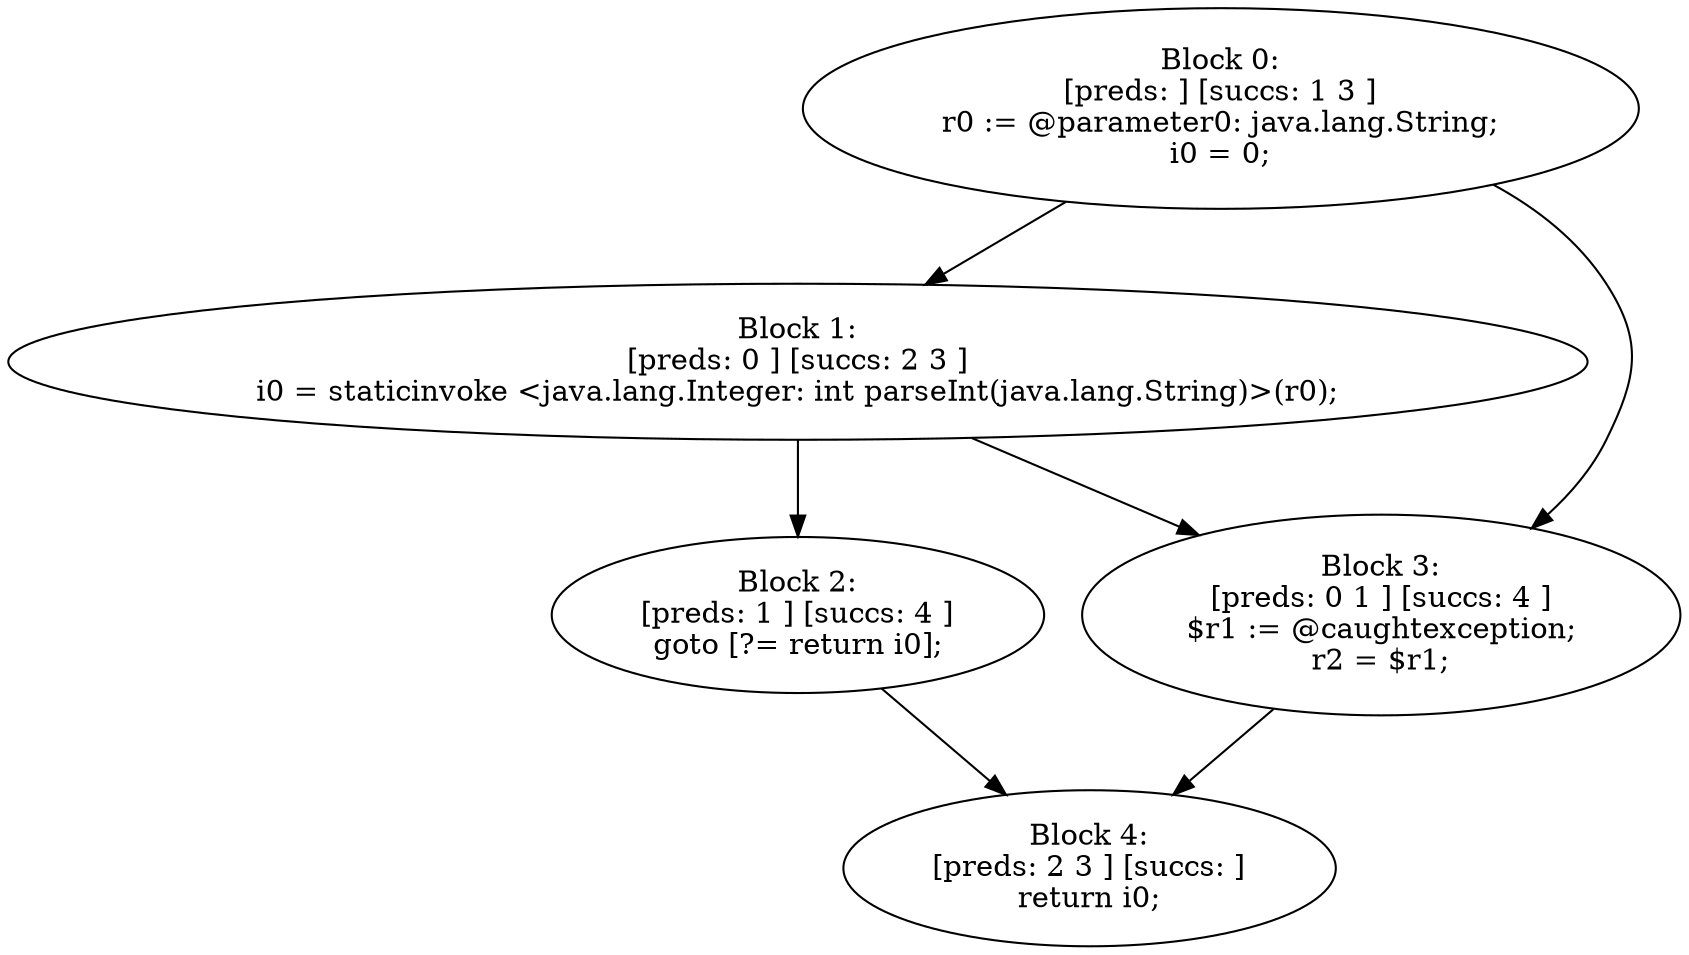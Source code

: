 digraph "unitGraph" {
    "Block 0:
[preds: ] [succs: 1 3 ]
r0 := @parameter0: java.lang.String;
i0 = 0;
"
    "Block 1:
[preds: 0 ] [succs: 2 3 ]
i0 = staticinvoke <java.lang.Integer: int parseInt(java.lang.String)>(r0);
"
    "Block 2:
[preds: 1 ] [succs: 4 ]
goto [?= return i0];
"
    "Block 3:
[preds: 0 1 ] [succs: 4 ]
$r1 := @caughtexception;
r2 = $r1;
"
    "Block 4:
[preds: 2 3 ] [succs: ]
return i0;
"
    "Block 0:
[preds: ] [succs: 1 3 ]
r0 := @parameter0: java.lang.String;
i0 = 0;
"->"Block 1:
[preds: 0 ] [succs: 2 3 ]
i0 = staticinvoke <java.lang.Integer: int parseInt(java.lang.String)>(r0);
";
    "Block 0:
[preds: ] [succs: 1 3 ]
r0 := @parameter0: java.lang.String;
i0 = 0;
"->"Block 3:
[preds: 0 1 ] [succs: 4 ]
$r1 := @caughtexception;
r2 = $r1;
";
    "Block 1:
[preds: 0 ] [succs: 2 3 ]
i0 = staticinvoke <java.lang.Integer: int parseInt(java.lang.String)>(r0);
"->"Block 2:
[preds: 1 ] [succs: 4 ]
goto [?= return i0];
";
    "Block 1:
[preds: 0 ] [succs: 2 3 ]
i0 = staticinvoke <java.lang.Integer: int parseInt(java.lang.String)>(r0);
"->"Block 3:
[preds: 0 1 ] [succs: 4 ]
$r1 := @caughtexception;
r2 = $r1;
";
    "Block 2:
[preds: 1 ] [succs: 4 ]
goto [?= return i0];
"->"Block 4:
[preds: 2 3 ] [succs: ]
return i0;
";
    "Block 3:
[preds: 0 1 ] [succs: 4 ]
$r1 := @caughtexception;
r2 = $r1;
"->"Block 4:
[preds: 2 3 ] [succs: ]
return i0;
";
}
